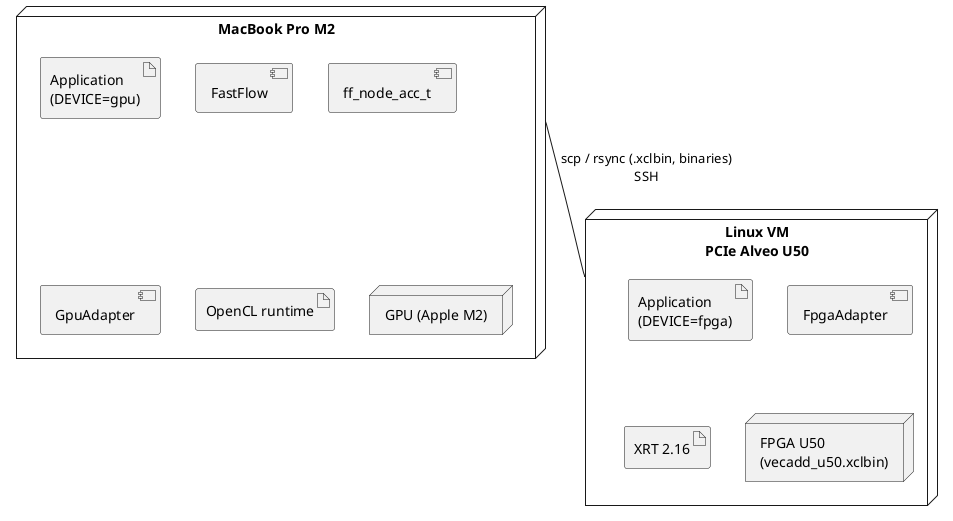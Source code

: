 @startuml Deployment_FastFlowAccel
'--- NODE MAC ---------------------------------------------------------
node "MacBook Pro M2" as Mac {
  artifact "Application\n(DEVICE=gpu)"
  component "FastFlow"
  component "ff_node_acc_t"
  component "GpuAdapter"
  artifact "OpenCL runtime"
  node "GPU (Apple M2)" as GPU
}

'--- NODE VM + FPGA ---------------------------------------------------
node "Linux VM\nPCIe Alveo U50" as VM {
  artifact "Application\n(DEVICE=fpga)"
  component "FastFlow"
  component "ff_node_acc_t"
  component "FpgaAdapter"
  artifact "XRT 2.16"
  node "FPGA U50\n(vecadd_u50.xclbin)" as FPGA
}

'--- Optional note ----------------------------------------------------
Mac -- VM : scp / rsync (.xclbin, binaries)\nSSH

@enduml
